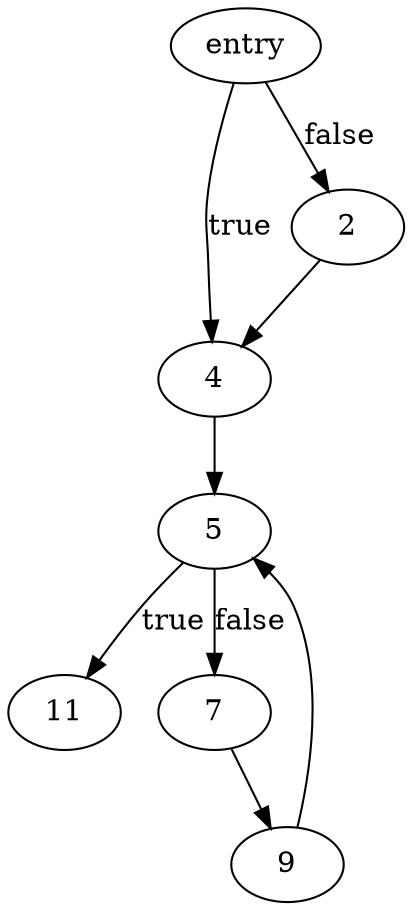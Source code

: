 digraph foo {
	0->4[ label=true ];
	0->2[ label=false ];
	2->4;
	4->5;
	5->11[ label=true ];
	5->7[ label=false ];
	7->9;
	9->5;
	0 [ label=entry ];
	11;
	2;
	4;
	5;
	7;
	9;

}

